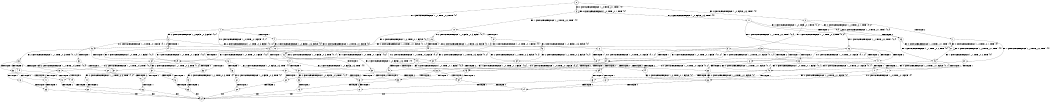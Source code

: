 digraph BCG {
size = "7, 10.5";
center = TRUE;
node [shape = circle];
0 [peripheries = 2];
0 -> 1 [label = "EX !1 !ATOMIC_EXCH_BRANCH (1, +1, TRUE, +0, 2, TRUE) !{0}"];
0 -> 2 [label = "EX !2 !ATOMIC_EXCH_BRANCH (1, +0, FALSE, +0, 3, TRUE) !{0}"];
0 -> 3 [label = "EX !0 !ATOMIC_EXCH_BRANCH (1, +0, TRUE, +0, 1, TRUE) !{0}"];
1 -> 4 [label = "TERMINATE !1"];
1 -> 5 [label = "EX !2 !ATOMIC_EXCH_BRANCH (1, +0, FALSE, +0, 3, FALSE) !{0, 1}"];
1 -> 6 [label = "EX !0 !ATOMIC_EXCH_BRANCH (1, +0, TRUE, +0, 1, FALSE) !{0, 1}"];
2 -> 7 [label = "TERMINATE !2"];
2 -> 8 [label = "EX !1 !ATOMIC_EXCH_BRANCH (1, +1, TRUE, +0, 2, TRUE) !{0, 2}"];
2 -> 9 [label = "EX !0 !ATOMIC_EXCH_BRANCH (1, +0, TRUE, +0, 1, TRUE) !{0, 2}"];
3 -> 10 [label = "EX !1 !ATOMIC_EXCH_BRANCH (1, +1, TRUE, +0, 2, TRUE) !{0}"];
3 -> 11 [label = "EX !2 !ATOMIC_EXCH_BRANCH (1, +0, FALSE, +0, 3, TRUE) !{0}"];
3 -> 3 [label = "EX !0 !ATOMIC_EXCH_BRANCH (1, +0, TRUE, +0, 1, TRUE) !{0}"];
4 -> 12 [label = "EX !2 !ATOMIC_EXCH_BRANCH (1, +0, FALSE, +0, 3, FALSE) !{0}"];
4 -> 13 [label = "EX !0 !ATOMIC_EXCH_BRANCH (1, +0, TRUE, +0, 1, FALSE) !{0}"];
5 -> 14 [label = "TERMINATE !1"];
5 -> 15 [label = "EX !0 !ATOMIC_EXCH_BRANCH (1, +0, TRUE, +0, 1, FALSE) !{0, 1, 2}"];
5 -> 16 [label = "EX !2 !ATOMIC_EXCH_BRANCH (1, +1, TRUE, +0, 3, FALSE) !{0, 1, 2}"];
6 -> 17 [label = "TERMINATE !1"];
6 -> 18 [label = "TERMINATE !0"];
6 -> 19 [label = "EX !2 !ATOMIC_EXCH_BRANCH (1, +0, FALSE, +0, 3, TRUE) !{0, 1}"];
7 -> 20 [label = "EX !1 !ATOMIC_EXCH_BRANCH (1, +1, TRUE, +0, 2, TRUE) !{0}"];
7 -> 21 [label = "EX !0 !ATOMIC_EXCH_BRANCH (1, +0, TRUE, +0, 1, TRUE) !{0}"];
8 -> 22 [label = "TERMINATE !1"];
8 -> 23 [label = "TERMINATE !2"];
8 -> 24 [label = "EX !0 !ATOMIC_EXCH_BRANCH (1, +0, TRUE, +0, 1, FALSE) !{0, 1, 2}"];
9 -> 25 [label = "TERMINATE !2"];
9 -> 26 [label = "EX !1 !ATOMIC_EXCH_BRANCH (1, +1, TRUE, +0, 2, TRUE) !{0, 2}"];
9 -> 9 [label = "EX !0 !ATOMIC_EXCH_BRANCH (1, +0, TRUE, +0, 1, TRUE) !{0, 2}"];
10 -> 27 [label = "TERMINATE !1"];
10 -> 28 [label = "EX !2 !ATOMIC_EXCH_BRANCH (1, +0, FALSE, +0, 3, FALSE) !{0, 1}"];
10 -> 6 [label = "EX !0 !ATOMIC_EXCH_BRANCH (1, +0, TRUE, +0, 1, FALSE) !{0, 1}"];
11 -> 25 [label = "TERMINATE !2"];
11 -> 26 [label = "EX !1 !ATOMIC_EXCH_BRANCH (1, +1, TRUE, +0, 2, TRUE) !{0, 2}"];
11 -> 9 [label = "EX !0 !ATOMIC_EXCH_BRANCH (1, +0, TRUE, +0, 1, TRUE) !{0, 2}"];
12 -> 29 [label = "EX !0 !ATOMIC_EXCH_BRANCH (1, +0, TRUE, +0, 1, FALSE) !{0, 2}"];
12 -> 30 [label = "EX !2 !ATOMIC_EXCH_BRANCH (1, +1, TRUE, +0, 3, FALSE) !{0, 2}"];
13 -> 31 [label = "TERMINATE !0"];
13 -> 32 [label = "EX !2 !ATOMIC_EXCH_BRANCH (1, +0, FALSE, +0, 3, TRUE) !{0}"];
14 -> 29 [label = "EX !0 !ATOMIC_EXCH_BRANCH (1, +0, TRUE, +0, 1, FALSE) !{0, 2}"];
14 -> 30 [label = "EX !2 !ATOMIC_EXCH_BRANCH (1, +1, TRUE, +0, 3, FALSE) !{0, 2}"];
15 -> 33 [label = "TERMINATE !1"];
15 -> 34 [label = "TERMINATE !0"];
15 -> 35 [label = "EX !2 !ATOMIC_EXCH_BRANCH (1, +1, TRUE, +0, 3, TRUE) !{0, 1, 2}"];
16 -> 22 [label = "TERMINATE !1"];
16 -> 23 [label = "TERMINATE !2"];
16 -> 24 [label = "EX !0 !ATOMIC_EXCH_BRANCH (1, +0, TRUE, +0, 1, FALSE) !{0, 1, 2}"];
17 -> 31 [label = "TERMINATE !0"];
17 -> 32 [label = "EX !2 !ATOMIC_EXCH_BRANCH (1, +0, FALSE, +0, 3, TRUE) !{0}"];
18 -> 36 [label = "TERMINATE !1"];
18 -> 37 [label = "EX !2 !ATOMIC_EXCH_BRANCH (1, +0, FALSE, +0, 3, TRUE) !{1}"];
19 -> 38 [label = "TERMINATE !1"];
19 -> 39 [label = "TERMINATE !2"];
19 -> 40 [label = "TERMINATE !0"];
20 -> 41 [label = "TERMINATE !1"];
20 -> 42 [label = "EX !0 !ATOMIC_EXCH_BRANCH (1, +0, TRUE, +0, 1, FALSE) !{0, 1}"];
21 -> 43 [label = "EX !1 !ATOMIC_EXCH_BRANCH (1, +1, TRUE, +0, 2, TRUE) !{0}"];
21 -> 21 [label = "EX !0 !ATOMIC_EXCH_BRANCH (1, +0, TRUE, +0, 1, TRUE) !{0}"];
22 -> 44 [label = "TERMINATE !2"];
22 -> 45 [label = "EX !0 !ATOMIC_EXCH_BRANCH (1, +0, TRUE, +0, 1, FALSE) !{0, 2}"];
23 -> 41 [label = "TERMINATE !1"];
23 -> 42 [label = "EX !0 !ATOMIC_EXCH_BRANCH (1, +0, TRUE, +0, 1, FALSE) !{0, 1}"];
24 -> 38 [label = "TERMINATE !1"];
24 -> 39 [label = "TERMINATE !2"];
24 -> 40 [label = "TERMINATE !0"];
25 -> 43 [label = "EX !1 !ATOMIC_EXCH_BRANCH (1, +1, TRUE, +0, 2, TRUE) !{0}"];
25 -> 21 [label = "EX !0 !ATOMIC_EXCH_BRANCH (1, +0, TRUE, +0, 1, TRUE) !{0}"];
26 -> 46 [label = "TERMINATE !1"];
26 -> 47 [label = "TERMINATE !2"];
26 -> 24 [label = "EX !0 !ATOMIC_EXCH_BRANCH (1, +0, TRUE, +0, 1, FALSE) !{0, 1, 2}"];
27 -> 48 [label = "EX !2 !ATOMIC_EXCH_BRANCH (1, +0, FALSE, +0, 3, FALSE) !{0}"];
27 -> 13 [label = "EX !0 !ATOMIC_EXCH_BRANCH (1, +0, TRUE, +0, 1, FALSE) !{0}"];
28 -> 49 [label = "TERMINATE !1"];
28 -> 50 [label = "EX !2 !ATOMIC_EXCH_BRANCH (1, +1, TRUE, +0, 3, FALSE) !{0, 1, 2}"];
28 -> 15 [label = "EX !0 !ATOMIC_EXCH_BRANCH (1, +0, TRUE, +0, 1, FALSE) !{0, 1, 2}"];
29 -> 51 [label = "TERMINATE !0"];
29 -> 52 [label = "EX !2 !ATOMIC_EXCH_BRANCH (1, +1, TRUE, +0, 3, TRUE) !{0, 2}"];
30 -> 44 [label = "TERMINATE !2"];
30 -> 45 [label = "EX !0 !ATOMIC_EXCH_BRANCH (1, +0, TRUE, +0, 1, FALSE) !{0, 2}"];
31 -> 53 [label = "EX !2 !ATOMIC_EXCH_BRANCH (1, +0, FALSE, +0, 3, TRUE) !{1, 2}"];
32 -> 54 [label = "TERMINATE !2"];
32 -> 55 [label = "TERMINATE !0"];
33 -> 51 [label = "TERMINATE !0"];
33 -> 52 [label = "EX !2 !ATOMIC_EXCH_BRANCH (1, +1, TRUE, +0, 3, TRUE) !{0, 2}"];
34 -> 56 [label = "TERMINATE !1"];
34 -> 57 [label = "EX !2 !ATOMIC_EXCH_BRANCH (1, +1, TRUE, +0, 3, TRUE) !{1, 2}"];
35 -> 58 [label = "TERMINATE !1"];
35 -> 59 [label = "TERMINATE !2"];
35 -> 60 [label = "TERMINATE !0"];
36 -> 61 [label = "EX !2 !ATOMIC_EXCH_BRANCH (1, +0, FALSE, +0, 3, TRUE) !{2}"];
37 -> 62 [label = "TERMINATE !1"];
37 -> 63 [label = "TERMINATE !2"];
38 -> 54 [label = "TERMINATE !2"];
38 -> 55 [label = "TERMINATE !0"];
39 -> 64 [label = "TERMINATE !1"];
39 -> 65 [label = "TERMINATE !0"];
40 -> 62 [label = "TERMINATE !1"];
40 -> 63 [label = "TERMINATE !2"];
41 -> 66 [label = "EX !0 !ATOMIC_EXCH_BRANCH (1, +0, TRUE, +0, 1, FALSE) !{0}"];
42 -> 64 [label = "TERMINATE !1"];
42 -> 65 [label = "TERMINATE !0"];
43 -> 67 [label = "TERMINATE !1"];
43 -> 42 [label = "EX !0 !ATOMIC_EXCH_BRANCH (1, +0, TRUE, +0, 1, FALSE) !{0, 1}"];
44 -> 66 [label = "EX !0 !ATOMIC_EXCH_BRANCH (1, +0, TRUE, +0, 1, FALSE) !{0}"];
45 -> 54 [label = "TERMINATE !2"];
45 -> 55 [label = "TERMINATE !0"];
46 -> 68 [label = "TERMINATE !2"];
46 -> 45 [label = "EX !0 !ATOMIC_EXCH_BRANCH (1, +0, TRUE, +0, 1, FALSE) !{0, 2}"];
47 -> 67 [label = "TERMINATE !1"];
47 -> 42 [label = "EX !0 !ATOMIC_EXCH_BRANCH (1, +0, TRUE, +0, 1, FALSE) !{0, 1}"];
48 -> 69 [label = "EX !2 !ATOMIC_EXCH_BRANCH (1, +1, TRUE, +0, 3, FALSE) !{0, 2}"];
48 -> 29 [label = "EX !0 !ATOMIC_EXCH_BRANCH (1, +0, TRUE, +0, 1, FALSE) !{0, 2}"];
49 -> 69 [label = "EX !2 !ATOMIC_EXCH_BRANCH (1, +1, TRUE, +0, 3, FALSE) !{0, 2}"];
49 -> 29 [label = "EX !0 !ATOMIC_EXCH_BRANCH (1, +0, TRUE, +0, 1, FALSE) !{0, 2}"];
50 -> 46 [label = "TERMINATE !1"];
50 -> 47 [label = "TERMINATE !2"];
50 -> 24 [label = "EX !0 !ATOMIC_EXCH_BRANCH (1, +0, TRUE, +0, 1, FALSE) !{0, 1, 2}"];
51 -> 70 [label = "EX !2 !ATOMIC_EXCH_BRANCH (1, +1, TRUE, +0, 3, TRUE) !{1, 2}"];
52 -> 71 [label = "TERMINATE !2"];
52 -> 72 [label = "TERMINATE !0"];
53 -> 73 [label = "TERMINATE !2"];
54 -> 74 [label = "TERMINATE !0"];
55 -> 73 [label = "TERMINATE !2"];
56 -> 75 [label = "EX !2 !ATOMIC_EXCH_BRANCH (1, +1, TRUE, +0, 3, TRUE) !{2}"];
57 -> 76 [label = "TERMINATE !1"];
57 -> 77 [label = "TERMINATE !2"];
58 -> 71 [label = "TERMINATE !2"];
58 -> 72 [label = "TERMINATE !0"];
59 -> 78 [label = "TERMINATE !1"];
59 -> 79 [label = "TERMINATE !0"];
60 -> 76 [label = "TERMINATE !1"];
60 -> 77 [label = "TERMINATE !2"];
61 -> 80 [label = "TERMINATE !2"];
62 -> 80 [label = "TERMINATE !2"];
63 -> 81 [label = "TERMINATE !1"];
64 -> 74 [label = "TERMINATE !0"];
65 -> 81 [label = "TERMINATE !1"];
66 -> 74 [label = "TERMINATE !0"];
67 -> 66 [label = "EX !0 !ATOMIC_EXCH_BRANCH (1, +0, TRUE, +0, 1, FALSE) !{0}"];
68 -> 66 [label = "EX !0 !ATOMIC_EXCH_BRANCH (1, +0, TRUE, +0, 1, FALSE) !{0}"];
69 -> 68 [label = "TERMINATE !2"];
69 -> 45 [label = "EX !0 !ATOMIC_EXCH_BRANCH (1, +0, TRUE, +0, 1, FALSE) !{0, 2}"];
70 -> 82 [label = "TERMINATE !2"];
71 -> 83 [label = "TERMINATE !0"];
72 -> 82 [label = "TERMINATE !2"];
73 -> 84 [label = "exit"];
74 -> 84 [label = "exit"];
75 -> 85 [label = "TERMINATE !2"];
76 -> 85 [label = "TERMINATE !2"];
77 -> 86 [label = "TERMINATE !1"];
78 -> 83 [label = "TERMINATE !0"];
79 -> 86 [label = "TERMINATE !1"];
80 -> 84 [label = "exit"];
81 -> 84 [label = "exit"];
82 -> 84 [label = "exit"];
83 -> 84 [label = "exit"];
85 -> 84 [label = "exit"];
86 -> 84 [label = "exit"];
}
